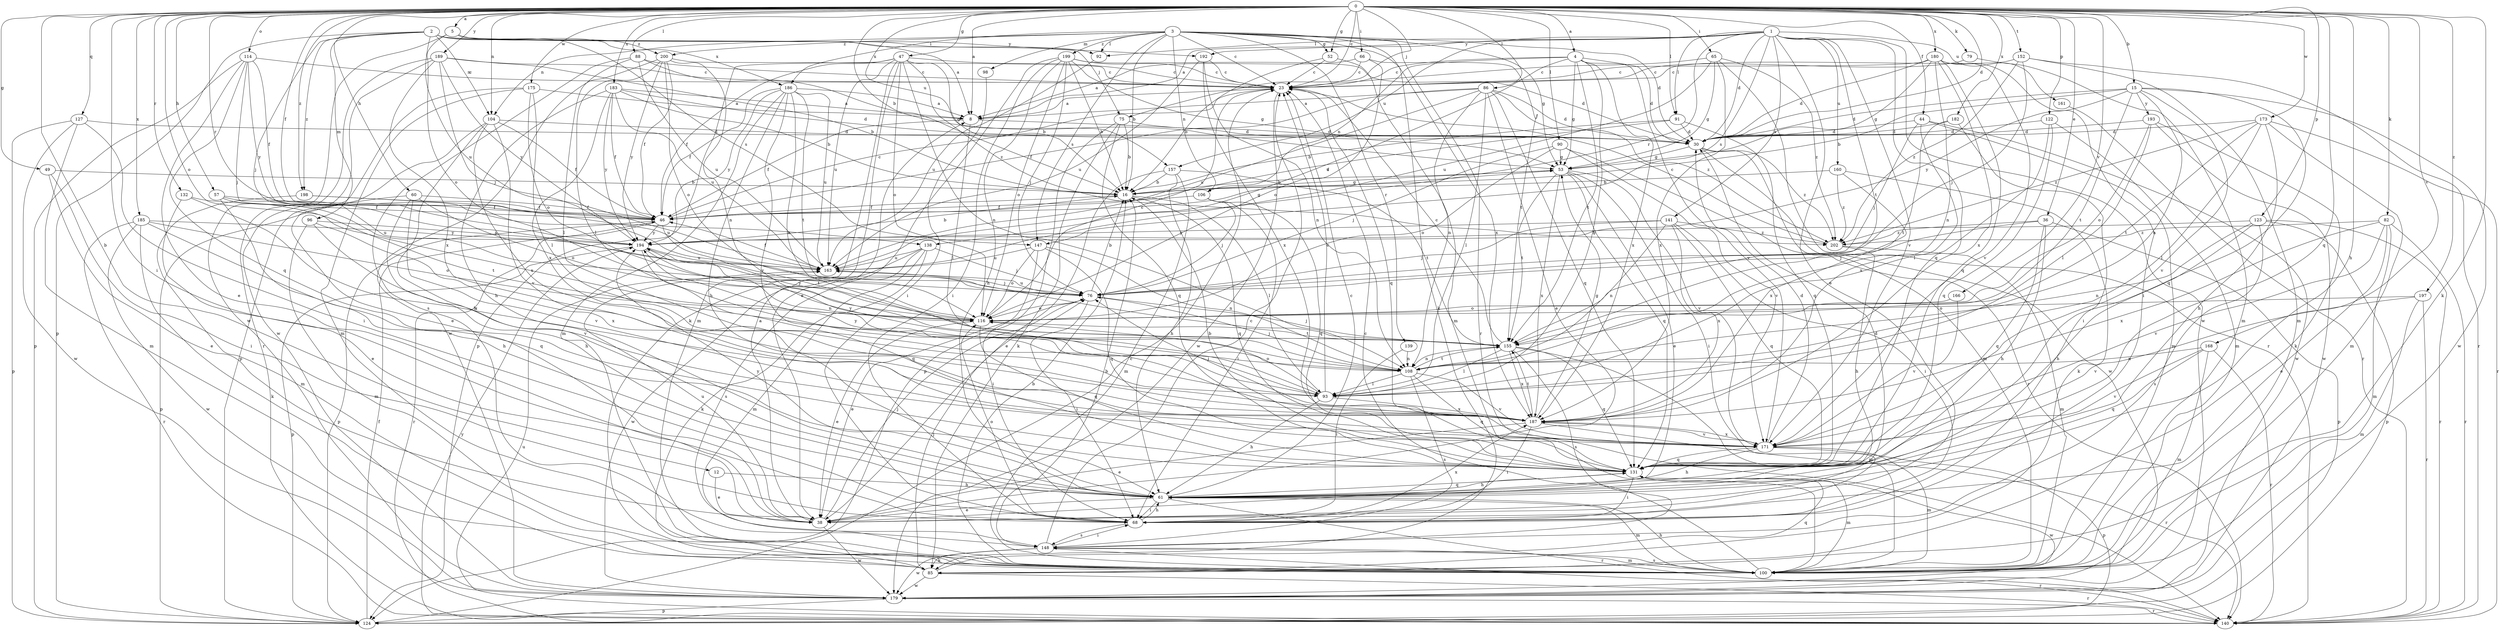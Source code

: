 strict digraph  {
0;
1;
2;
3;
4;
5;
8;
12;
15;
16;
23;
30;
36;
38;
44;
46;
47;
49;
52;
53;
57;
60;
61;
65;
66;
68;
75;
76;
79;
82;
85;
86;
88;
90;
91;
92;
93;
96;
98;
100;
104;
106;
108;
114;
116;
122;
123;
124;
127;
131;
132;
138;
139;
140;
141;
147;
148;
152;
155;
157;
160;
161;
163;
166;
168;
171;
173;
175;
179;
180;
182;
183;
185;
186;
187;
189;
192;
193;
194;
197;
198;
199;
200;
202;
0 -> 4  [label=a];
0 -> 5  [label=a];
0 -> 8  [label=a];
0 -> 12  [label=b];
0 -> 15  [label=b];
0 -> 16  [label=b];
0 -> 23  [label=c];
0 -> 30  [label=d];
0 -> 36  [label=e];
0 -> 44  [label=f];
0 -> 46  [label=f];
0 -> 47  [label=g];
0 -> 49  [label=g];
0 -> 52  [label=g];
0 -> 57  [label=h];
0 -> 60  [label=h];
0 -> 61  [label=h];
0 -> 65  [label=i];
0 -> 66  [label=i];
0 -> 68  [label=i];
0 -> 75  [label=j];
0 -> 79  [label=k];
0 -> 82  [label=k];
0 -> 85  [label=k];
0 -> 86  [label=l];
0 -> 88  [label=l];
0 -> 90  [label=l];
0 -> 91  [label=l];
0 -> 104  [label=n];
0 -> 114  [label=o];
0 -> 116  [label=o];
0 -> 122  [label=p];
0 -> 123  [label=p];
0 -> 127  [label=q];
0 -> 131  [label=q];
0 -> 132  [label=r];
0 -> 138  [label=r];
0 -> 152  [label=t];
0 -> 157  [label=u];
0 -> 166  [label=v];
0 -> 168  [label=v];
0 -> 173  [label=w];
0 -> 175  [label=w];
0 -> 180  [label=x];
0 -> 182  [label=x];
0 -> 183  [label=x];
0 -> 185  [label=x];
0 -> 189  [label=y];
0 -> 197  [label=z];
0 -> 198  [label=z];
1 -> 8  [label=a];
1 -> 30  [label=d];
1 -> 38  [label=e];
1 -> 91  [label=l];
1 -> 92  [label=l];
1 -> 131  [label=q];
1 -> 138  [label=r];
1 -> 141  [label=s];
1 -> 147  [label=s];
1 -> 155  [label=t];
1 -> 157  [label=u];
1 -> 160  [label=u];
1 -> 161  [label=u];
1 -> 171  [label=v];
1 -> 179  [label=w];
1 -> 192  [label=y];
2 -> 75  [label=j];
2 -> 76  [label=j];
2 -> 92  [label=l];
2 -> 96  [label=m];
2 -> 104  [label=n];
2 -> 124  [label=p];
2 -> 147  [label=s];
2 -> 163  [label=u];
2 -> 186  [label=x];
2 -> 192  [label=y];
2 -> 198  [label=z];
3 -> 16  [label=b];
3 -> 23  [label=c];
3 -> 30  [label=d];
3 -> 52  [label=g];
3 -> 53  [label=g];
3 -> 85  [label=k];
3 -> 92  [label=l];
3 -> 98  [label=m];
3 -> 104  [label=n];
3 -> 106  [label=n];
3 -> 139  [label=r];
3 -> 140  [label=r];
3 -> 147  [label=s];
3 -> 186  [label=x];
3 -> 187  [label=x];
3 -> 199  [label=z];
3 -> 200  [label=z];
4 -> 23  [label=c];
4 -> 30  [label=d];
4 -> 53  [label=g];
4 -> 93  [label=l];
4 -> 106  [label=n];
4 -> 155  [label=t];
4 -> 163  [label=u];
4 -> 171  [label=v];
4 -> 187  [label=x];
5 -> 8  [label=a];
5 -> 116  [label=o];
5 -> 179  [label=w];
5 -> 200  [label=z];
8 -> 30  [label=d];
8 -> 46  [label=f];
8 -> 93  [label=l];
12 -> 38  [label=e];
12 -> 61  [label=h];
15 -> 16  [label=b];
15 -> 30  [label=d];
15 -> 108  [label=n];
15 -> 131  [label=q];
15 -> 155  [label=t];
15 -> 171  [label=v];
15 -> 179  [label=w];
15 -> 193  [label=y];
15 -> 194  [label=y];
16 -> 46  [label=f];
16 -> 53  [label=g];
16 -> 93  [label=l];
16 -> 131  [label=q];
23 -> 8  [label=a];
23 -> 131  [label=q];
23 -> 179  [label=w];
30 -> 53  [label=g];
30 -> 100  [label=m];
30 -> 179  [label=w];
30 -> 202  [label=z];
36 -> 61  [label=h];
36 -> 76  [label=j];
36 -> 124  [label=p];
36 -> 131  [label=q];
36 -> 202  [label=z];
38 -> 8  [label=a];
38 -> 30  [label=d];
38 -> 76  [label=j];
38 -> 163  [label=u];
38 -> 179  [label=w];
44 -> 30  [label=d];
44 -> 76  [label=j];
44 -> 100  [label=m];
44 -> 179  [label=w];
44 -> 187  [label=x];
46 -> 23  [label=c];
46 -> 53  [label=g];
46 -> 124  [label=p];
46 -> 140  [label=r];
46 -> 155  [label=t];
46 -> 194  [label=y];
47 -> 16  [label=b];
47 -> 23  [label=c];
47 -> 46  [label=f];
47 -> 85  [label=k];
47 -> 100  [label=m];
47 -> 108  [label=n];
47 -> 116  [label=o];
47 -> 124  [label=p];
47 -> 163  [label=u];
47 -> 202  [label=z];
49 -> 16  [label=b];
49 -> 38  [label=e];
49 -> 68  [label=i];
52 -> 16  [label=b];
52 -> 23  [label=c];
52 -> 100  [label=m];
53 -> 16  [label=b];
53 -> 38  [label=e];
53 -> 68  [label=i];
53 -> 131  [label=q];
53 -> 155  [label=t];
53 -> 171  [label=v];
53 -> 187  [label=x];
57 -> 46  [label=f];
57 -> 61  [label=h];
57 -> 155  [label=t];
57 -> 163  [label=u];
60 -> 46  [label=f];
60 -> 61  [label=h];
60 -> 116  [label=o];
60 -> 124  [label=p];
60 -> 171  [label=v];
61 -> 23  [label=c];
61 -> 38  [label=e];
61 -> 68  [label=i];
61 -> 100  [label=m];
61 -> 131  [label=q];
61 -> 140  [label=r];
61 -> 194  [label=y];
65 -> 23  [label=c];
65 -> 53  [label=g];
65 -> 140  [label=r];
65 -> 163  [label=u];
65 -> 187  [label=x];
65 -> 202  [label=z];
66 -> 8  [label=a];
66 -> 23  [label=c];
66 -> 116  [label=o];
66 -> 155  [label=t];
68 -> 61  [label=h];
68 -> 116  [label=o];
68 -> 148  [label=s];
68 -> 187  [label=x];
75 -> 16  [label=b];
75 -> 30  [label=d];
75 -> 85  [label=k];
75 -> 124  [label=p];
75 -> 131  [label=q];
76 -> 16  [label=b];
76 -> 38  [label=e];
76 -> 68  [label=i];
76 -> 116  [label=o];
76 -> 163  [label=u];
79 -> 23  [label=c];
79 -> 100  [label=m];
82 -> 38  [label=e];
82 -> 100  [label=m];
82 -> 140  [label=r];
82 -> 171  [label=v];
82 -> 187  [label=x];
82 -> 202  [label=z];
85 -> 76  [label=j];
85 -> 131  [label=q];
85 -> 140  [label=r];
85 -> 179  [label=w];
86 -> 8  [label=a];
86 -> 30  [label=d];
86 -> 38  [label=e];
86 -> 46  [label=f];
86 -> 93  [label=l];
86 -> 108  [label=n];
86 -> 131  [label=q];
86 -> 163  [label=u];
86 -> 202  [label=z];
88 -> 23  [label=c];
88 -> 53  [label=g];
88 -> 93  [label=l];
88 -> 148  [label=s];
88 -> 163  [label=u];
90 -> 53  [label=g];
90 -> 76  [label=j];
90 -> 116  [label=o];
90 -> 140  [label=r];
90 -> 171  [label=v];
91 -> 16  [label=b];
91 -> 30  [label=d];
91 -> 46  [label=f];
91 -> 131  [label=q];
92 -> 163  [label=u];
93 -> 23  [label=c];
93 -> 61  [label=h];
93 -> 116  [label=o];
93 -> 187  [label=x];
93 -> 194  [label=y];
96 -> 100  [label=m];
96 -> 171  [label=v];
96 -> 187  [label=x];
96 -> 194  [label=y];
98 -> 68  [label=i];
100 -> 16  [label=b];
100 -> 23  [label=c];
100 -> 61  [label=h];
100 -> 148  [label=s];
104 -> 30  [label=d];
104 -> 38  [label=e];
104 -> 46  [label=f];
104 -> 61  [label=h];
104 -> 171  [label=v];
104 -> 187  [label=x];
106 -> 46  [label=f];
106 -> 68  [label=i];
106 -> 76  [label=j];
106 -> 131  [label=q];
108 -> 76  [label=j];
108 -> 93  [label=l];
108 -> 131  [label=q];
108 -> 148  [label=s];
108 -> 155  [label=t];
108 -> 171  [label=v];
108 -> 194  [label=y];
114 -> 23  [label=c];
114 -> 38  [label=e];
114 -> 46  [label=f];
114 -> 76  [label=j];
114 -> 124  [label=p];
114 -> 131  [label=q];
114 -> 194  [label=y];
116 -> 23  [label=c];
116 -> 38  [label=e];
116 -> 131  [label=q];
116 -> 155  [label=t];
116 -> 194  [label=y];
122 -> 30  [label=d];
122 -> 93  [label=l];
122 -> 100  [label=m];
122 -> 131  [label=q];
123 -> 61  [label=h];
123 -> 108  [label=n];
123 -> 124  [label=p];
123 -> 140  [label=r];
123 -> 148  [label=s];
123 -> 194  [label=y];
124 -> 23  [label=c];
124 -> 46  [label=f];
127 -> 30  [label=d];
127 -> 68  [label=i];
127 -> 100  [label=m];
127 -> 124  [label=p];
127 -> 179  [label=w];
131 -> 16  [label=b];
131 -> 61  [label=h];
131 -> 68  [label=i];
131 -> 100  [label=m];
131 -> 179  [label=w];
132 -> 38  [label=e];
132 -> 46  [label=f];
132 -> 187  [label=x];
138 -> 76  [label=j];
138 -> 85  [label=k];
138 -> 100  [label=m];
138 -> 148  [label=s];
138 -> 163  [label=u];
138 -> 179  [label=w];
139 -> 68  [label=i];
139 -> 108  [label=n];
140 -> 163  [label=u];
140 -> 194  [label=y];
141 -> 68  [label=i];
141 -> 76  [label=j];
141 -> 108  [label=n];
141 -> 131  [label=q];
141 -> 187  [label=x];
141 -> 194  [label=y];
141 -> 202  [label=z];
147 -> 68  [label=i];
147 -> 108  [label=n];
147 -> 116  [label=o];
147 -> 131  [label=q];
147 -> 163  [label=u];
148 -> 16  [label=b];
148 -> 23  [label=c];
148 -> 68  [label=i];
148 -> 85  [label=k];
148 -> 100  [label=m];
148 -> 140  [label=r];
148 -> 179  [label=w];
152 -> 23  [label=c];
152 -> 76  [label=j];
152 -> 100  [label=m];
152 -> 140  [label=r];
152 -> 202  [label=z];
155 -> 23  [label=c];
155 -> 76  [label=j];
155 -> 93  [label=l];
155 -> 100  [label=m];
155 -> 108  [label=n];
155 -> 131  [label=q];
155 -> 148  [label=s];
155 -> 187  [label=x];
157 -> 16  [label=b];
157 -> 38  [label=e];
157 -> 61  [label=h];
157 -> 100  [label=m];
157 -> 155  [label=t];
160 -> 16  [label=b];
160 -> 85  [label=k];
160 -> 187  [label=x];
160 -> 202  [label=z];
161 -> 140  [label=r];
163 -> 46  [label=f];
163 -> 76  [label=j];
166 -> 116  [label=o];
166 -> 171  [label=v];
168 -> 100  [label=m];
168 -> 108  [label=n];
168 -> 131  [label=q];
168 -> 140  [label=r];
168 -> 171  [label=v];
171 -> 30  [label=d];
171 -> 61  [label=h];
171 -> 100  [label=m];
171 -> 124  [label=p];
171 -> 131  [label=q];
171 -> 187  [label=x];
173 -> 30  [label=d];
173 -> 61  [label=h];
173 -> 93  [label=l];
173 -> 100  [label=m];
173 -> 140  [label=r];
173 -> 155  [label=t];
173 -> 202  [label=z];
175 -> 8  [label=a];
175 -> 93  [label=l];
175 -> 100  [label=m];
175 -> 116  [label=o];
175 -> 124  [label=p];
179 -> 124  [label=p];
179 -> 140  [label=r];
180 -> 23  [label=c];
180 -> 30  [label=d];
180 -> 53  [label=g];
180 -> 68  [label=i];
180 -> 108  [label=n];
180 -> 131  [label=q];
180 -> 171  [label=v];
180 -> 187  [label=x];
182 -> 30  [label=d];
182 -> 68  [label=i];
182 -> 155  [label=t];
183 -> 8  [label=a];
183 -> 16  [label=b];
183 -> 30  [label=d];
183 -> 46  [label=f];
183 -> 61  [label=h];
183 -> 163  [label=u];
183 -> 187  [label=x];
183 -> 194  [label=y];
185 -> 85  [label=k];
185 -> 116  [label=o];
185 -> 131  [label=q];
185 -> 140  [label=r];
185 -> 179  [label=w];
185 -> 194  [label=y];
186 -> 8  [label=a];
186 -> 46  [label=f];
186 -> 61  [label=h];
186 -> 100  [label=m];
186 -> 108  [label=n];
186 -> 155  [label=t];
186 -> 163  [label=u];
186 -> 171  [label=v];
186 -> 194  [label=y];
187 -> 38  [label=e];
187 -> 53  [label=g];
187 -> 68  [label=i];
187 -> 76  [label=j];
187 -> 140  [label=r];
187 -> 155  [label=t];
187 -> 171  [label=v];
189 -> 16  [label=b];
189 -> 23  [label=c];
189 -> 76  [label=j];
189 -> 140  [label=r];
189 -> 179  [label=w];
189 -> 187  [label=x];
189 -> 194  [label=y];
192 -> 23  [label=c];
192 -> 108  [label=n];
192 -> 163  [label=u];
192 -> 187  [label=x];
193 -> 30  [label=d];
193 -> 85  [label=k];
193 -> 93  [label=l];
193 -> 116  [label=o];
193 -> 179  [label=w];
194 -> 16  [label=b];
194 -> 108  [label=n];
194 -> 124  [label=p];
194 -> 131  [label=q];
194 -> 163  [label=u];
197 -> 100  [label=m];
197 -> 116  [label=o];
197 -> 140  [label=r];
197 -> 171  [label=v];
198 -> 46  [label=f];
198 -> 100  [label=m];
198 -> 163  [label=u];
199 -> 16  [label=b];
199 -> 23  [label=c];
199 -> 30  [label=d];
199 -> 38  [label=e];
199 -> 53  [label=g];
199 -> 61  [label=h];
199 -> 68  [label=i];
199 -> 76  [label=j];
199 -> 116  [label=o];
200 -> 23  [label=c];
200 -> 46  [label=f];
200 -> 93  [label=l];
200 -> 108  [label=n];
200 -> 116  [label=o];
200 -> 179  [label=w];
200 -> 194  [label=y];
202 -> 23  [label=c];
202 -> 61  [label=h];
202 -> 100  [label=m];
}
